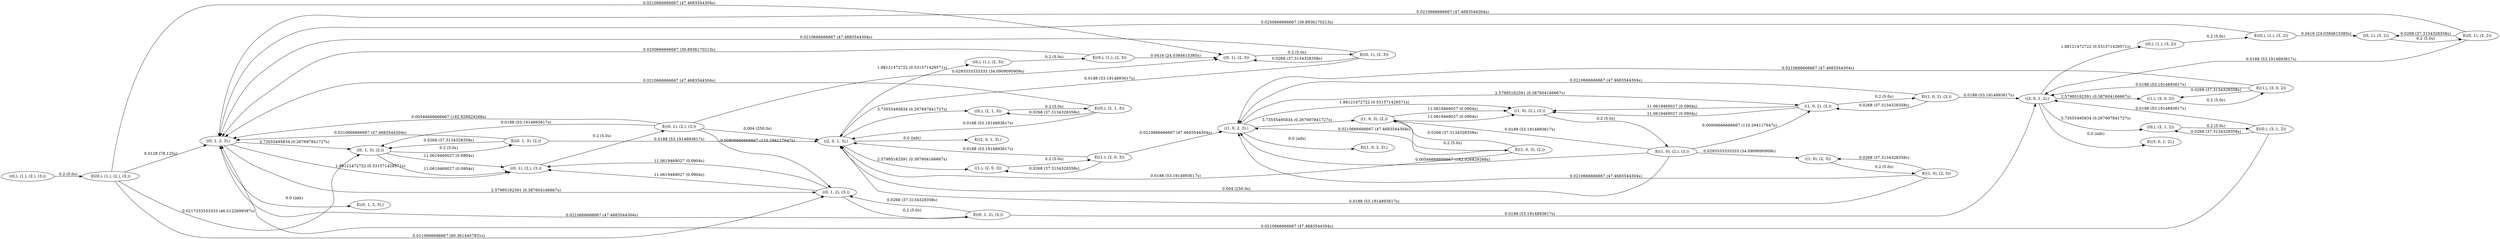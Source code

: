 digraph markov_chain { 
rankdir=LR;
"((0,), (1,), (2,), (3,))" -> "E((0,), (1,), (2,), (3,))" [ label = "0.2 (5.0s)" ]; 
"E((0,), (1,), (2,), (3,))" -> "((0, 1, 2, 3),)" [label = "0.0128 (78.125s)" ]; 
"E((0,), (1,), (2,), (3,))" -> "((0, 1, 3), (2,))" [label = "0.0217333333333 (46.0122699387s)" ]; 
"E((0,), (1,), (2,), (3,))" -> "((0, 1, 2), (3,))" [label = "0.0110666666667 (90.3614457831s)" ]; 
"E((0,), (1,), (2,), (3,))" -> "((0, 1), (2, 3))" [label = "0.0210666666667 (47.4683544304s)" ]; 
"((0, 1, 2, 3),)" -> "E((0, 1, 2, 3),)" [ label = "0.0 (infs)" ]; 
"((0, 1, 2, 3),)" -> "((0, 1), (2,), (3,))" [ label = "1.88121472722 (0.531571428571s)" ]; 
"((0, 1, 2, 3),)" -> "((0, 1, 2), (3,))" [ label = "2.57995162591 (0.387604166667s)" ]; 
"((0, 1, 2, 3),)" -> "((0, 1, 3), (2,))" [ label = "3.73555495834 (0.267697841727s)" ]; 
"((0, 1), (2, 3))" -> "E((0, 1), (2, 3))" [ label = "0.2 (5.0s)" ]; 
"E((0, 1), (2, 3))" -> "((0, 1, 2, 3),)" [label = "0.0210666666667 (47.4683544304s)" ]; 
"E((0, 1), (2, 3))" -> "((0, 1), (2, 3))" [label = "0.0268 (37.3134328358s)" ]; 
"E((0, 1), (2, 3))" -> "((2, 0, 1, 3),)" [label = "0.0188 (53.1914893617s)" ]; 
"((0, 1, 2), (3,))" -> "E((0, 1, 2), (3,))" [ label = "0.2 (5.0s)" ]; 
"E((0, 1, 2), (3,))" -> "((0, 1, 2, 3),)" [label = "0.0210666666667 (47.4683544304s)" ]; 
"E((0, 1, 2), (3,))" -> "((3, 0, 1, 2),)" [label = "0.0188 (53.1914893617s)" ]; 
"E((0, 1, 2), (3,))" -> "((0, 1, 2), (3,))" [label = "0.0268 (37.3134328358s)" ]; 
"((0, 1, 2), (3,))" -> "((0, 1), (2,), (3,))" [ label = "11.0619469027 (0.0904s)" ]; 
"((0, 1, 2), (3,))" -> "((0, 1), (2,), (3,))" [ label = "11.0619469027 (0.0904s)" ]; 
"((2, 0, 1, 3),)" -> "E((2, 0, 1, 3),)" [ label = "0.0 (infs)" ]; 
"((2, 0, 1, 3),)" -> "((1,), (2, 0, 3))" [ label = "2.57995162591 (0.387604166667s)" ]; 
"((2, 0, 1, 3),)" -> "((0,), (1,), (2, 3))" [ label = "1.88121472722 (0.531571428571s)" ]; 
"((2, 0, 1, 3),)" -> "((0,), (2, 1, 3))" [ label = "3.73555495834 (0.267697841727s)" ]; 
"((0, 1), (2,), (3,))" -> "E((0, 1), (2,), (3,))" [ label = "0.2 (5.0s)" ]; 
"E((0, 1), (2,), (3,))" -> "((0, 1, 2), (3,))" [label = "0.00906666666667 (110.294117647s)" ]; 
"E((0, 1), (2,), (3,))" -> "((0, 1, 2, 3),)" [label = "0.00546666666667 (182.926829268s)" ]; 
"E((0, 1), (2,), (3,))" -> "((0, 1), (2, 3))" [label = "0.0293333333333 (34.0909090909s)" ]; 
"E((0, 1), (2,), (3,))" -> "((0, 1, 3), (2,))" [label = "0.0188 (53.1914893617s)" ]; 
"E((0, 1), (2,), (3,))" -> "((2, 0, 1, 3),)" [label = "0.004 (250.0s)" ]; 
"((0, 1, 3), (2,))" -> "E((0, 1, 3), (2,))" [ label = "0.2 (5.0s)" ]; 
"E((0, 1, 3), (2,))" -> "((0, 1, 2, 3),)" [label = "0.0210666666667 (47.4683544304s)" ]; 
"E((0, 1, 3), (2,))" -> "((0, 1, 3), (2,))" [label = "0.0268 (37.3134328358s)" ]; 
"E((0, 1, 3), (2,))" -> "((2, 0, 1, 3),)" [label = "0.0188 (53.1914893617s)" ]; 
"((0, 1, 3), (2,))" -> "((0, 1), (2,), (3,))" [ label = "11.0619469027 (0.0904s)" ]; 
"((0, 1, 3), (2,))" -> "((0, 1), (2,), (3,))" [ label = "11.0619469027 (0.0904s)" ]; 
"((3, 0, 1, 2),)" -> "E((3, 0, 1, 2),)" [ label = "0.0 (infs)" ]; 
"((3, 0, 1, 2),)" -> "((1,), (3, 0, 2))" [ label = "2.57995162591 (0.387604166667s)" ]; 
"((3, 0, 1, 2),)" -> "((0,), (1,), (3, 2))" [ label = "1.88121472722 (0.531571428571s)" ]; 
"((3, 0, 1, 2),)" -> "((0,), (3, 1, 2))" [ label = "3.73555495834 (0.267697841727s)" ]; 
"((1,), (2, 0, 3))" -> "E((1,), (2, 0, 3))" [ label = "0.2 (5.0s)" ]; 
"E((1,), (2, 0, 3))" -> "((1,), (2, 0, 3))" [label = "0.0268 (37.3134328358s)" ]; 
"E((1,), (2, 0, 3))" -> "((1, 0, 2, 3),)" [label = "0.0210666666667 (47.4683544304s)" ]; 
"E((1,), (2, 0, 3))" -> "((2, 0, 1, 3),)" [label = "0.0188 (53.1914893617s)" ]; 
"((0,), (2, 1, 3))" -> "E((0,), (2, 1, 3))" [ label = "0.2 (5.0s)" ]; 
"E((0,), (2, 1, 3))" -> "((0, 1, 2, 3),)" [label = "0.0210666666667 (47.4683544304s)" ]; 
"E((0,), (2, 1, 3))" -> "((0,), (2, 1, 3))" [label = "0.0268 (37.3134328358s)" ]; 
"E((0,), (2, 1, 3))" -> "((2, 0, 1, 3),)" [label = "0.0188 (53.1914893617s)" ]; 
"((1,), (3, 0, 2))" -> "E((1,), (3, 0, 2))" [ label = "0.2 (5.0s)" ]; 
"E((1,), (3, 0, 2))" -> "((1, 0, 2, 3),)" [label = "0.0210666666667 (47.4683544304s)" ]; 
"E((1,), (3, 0, 2))" -> "((3, 0, 1, 2),)" [label = "0.0188 (53.1914893617s)" ]; 
"E((1,), (3, 0, 2))" -> "((1,), (3, 0, 2))" [label = "0.0268 (37.3134328358s)" ]; 
"((0,), (3, 1, 2))" -> "E((0,), (3, 1, 2))" [ label = "0.2 (5.0s)" ]; 
"E((0,), (3, 1, 2))" -> "((0, 1, 2, 3),)" [label = "0.0210666666667 (47.4683544304s)" ]; 
"E((0,), (3, 1, 2))" -> "((3, 0, 1, 2),)" [label = "0.0188 (53.1914893617s)" ]; 
"E((0,), (3, 1, 2))" -> "((0,), (3, 1, 2))" [label = "0.0268 (37.3134328358s)" ]; 
"((0,), (1,), (2, 3))" -> "E((0,), (1,), (2, 3))" [ label = "0.2 (5.0s)" ]; 
"E((0,), (1,), (2, 3))" -> "((0, 1), (2, 3))" [label = "0.0416 (24.0384615385s)" ]; 
"E((0,), (1,), (2, 3))" -> "((0, 1, 2, 3),)" [label = "0.0250666666667 (39.8936170213s)" ]; 
"((1, 0, 2, 3),)" -> "E((1, 0, 2, 3),)" [ label = "0.0 (infs)" ]; 
"((1, 0, 2, 3),)" -> "((1, 0, 3), (2,))" [ label = "3.73555495834 (0.267697841727s)" ]; 
"((1, 0, 2, 3),)" -> "((1, 0), (2,), (3,))" [ label = "1.88121472722 (0.531571428571s)" ]; 
"((1, 0, 2, 3),)" -> "((1, 0, 2), (3,))" [ label = "2.57995162591 (0.387604166667s)" ]; 
"((0,), (1,), (3, 2))" -> "E((0,), (1,), (3, 2))" [ label = "0.2 (5.0s)" ]; 
"E((0,), (1,), (3, 2))" -> "((0, 1, 2, 3),)" [label = "0.0250666666667 (39.8936170213s)" ]; 
"E((0,), (1,), (3, 2))" -> "((0, 1), (3, 2))" [label = "0.0416 (24.0384615385s)" ]; 
"((1, 0, 2), (3,))" -> "E((1, 0, 2), (3,))" [ label = "0.2 (5.0s)" ]; 
"E((1, 0, 2), (3,))" -> "((1, 0, 2, 3),)" [label = "0.0210666666667 (47.4683544304s)" ]; 
"E((1, 0, 2), (3,))" -> "((3, 0, 1, 2),)" [label = "0.0188 (53.1914893617s)" ]; 
"E((1, 0, 2), (3,))" -> "((1, 0, 2), (3,))" [label = "0.0268 (37.3134328358s)" ]; 
"((1, 0, 2), (3,))" -> "((1, 0), (2,), (3,))" [ label = "11.0619469027 (0.0904s)" ]; 
"((1, 0, 2), (3,))" -> "((1, 0), (2,), (3,))" [ label = "11.0619469027 (0.0904s)" ]; 
"((1, 0, 3), (2,))" -> "E((1, 0, 3), (2,))" [ label = "0.2 (5.0s)" ]; 
"E((1, 0, 3), (2,))" -> "((1, 0, 3), (2,))" [label = "0.0268 (37.3134328358s)" ]; 
"E((1, 0, 3), (2,))" -> "((1, 0, 2, 3),)" [label = "0.0210666666667 (47.4683544304s)" ]; 
"E((1, 0, 3), (2,))" -> "((2, 0, 1, 3),)" [label = "0.0188 (53.1914893617s)" ]; 
"((1, 0, 3), (2,))" -> "((1, 0), (2,), (3,))" [ label = "11.0619469027 (0.0904s)" ]; 
"((1, 0, 3), (2,))" -> "((1, 0), (2,), (3,))" [ label = "11.0619469027 (0.0904s)" ]; 
"((1, 0), (2,), (3,))" -> "E((1, 0), (2,), (3,))" [ label = "0.2 (5.0s)" ]; 
"E((1, 0), (2,), (3,))" -> "((1, 0, 2, 3),)" [label = "0.00546666666667 (182.926829268s)" ]; 
"E((1, 0), (2,), (3,))" -> "((1, 0), (2, 3))" [label = "0.0293333333333 (34.0909090909s)" ]; 
"E((1, 0), (2,), (3,))" -> "((2, 0, 1, 3),)" [label = "0.004 (250.0s)" ]; 
"E((1, 0), (2,), (3,))" -> "((1, 0, 3), (2,))" [label = "0.0188 (53.1914893617s)" ]; 
"E((1, 0), (2,), (3,))" -> "((1, 0, 2), (3,))" [label = "0.00906666666667 (110.294117647s)" ]; 
"((0, 1), (3, 2))" -> "E((0, 1), (3, 2))" [ label = "0.2 (5.0s)" ]; 
"E((0, 1), (3, 2))" -> "((0, 1, 2, 3),)" [label = "0.0210666666667 (47.4683544304s)" ]; 
"E((0, 1), (3, 2))" -> "((3, 0, 1, 2),)" [label = "0.0188 (53.1914893617s)" ]; 
"E((0, 1), (3, 2))" -> "((0, 1), (3, 2))" [label = "0.0268 (37.3134328358s)" ]; 
"((1, 0), (2, 3))" -> "E((1, 0), (2, 3))" [ label = "0.2 (5.0s)" ]; 
"E((1, 0), (2, 3))" -> "((1, 0), (2, 3))" [label = "0.0268 (37.3134328358s)" ]; 
"E((1, 0), (2, 3))" -> "((1, 0, 2, 3),)" [label = "0.0210666666667 (47.4683544304s)" ]; 
"E((1, 0), (2, 3))" -> "((2, 0, 1, 3),)" [label = "0.0188 (53.1914893617s)" ]; 
}
